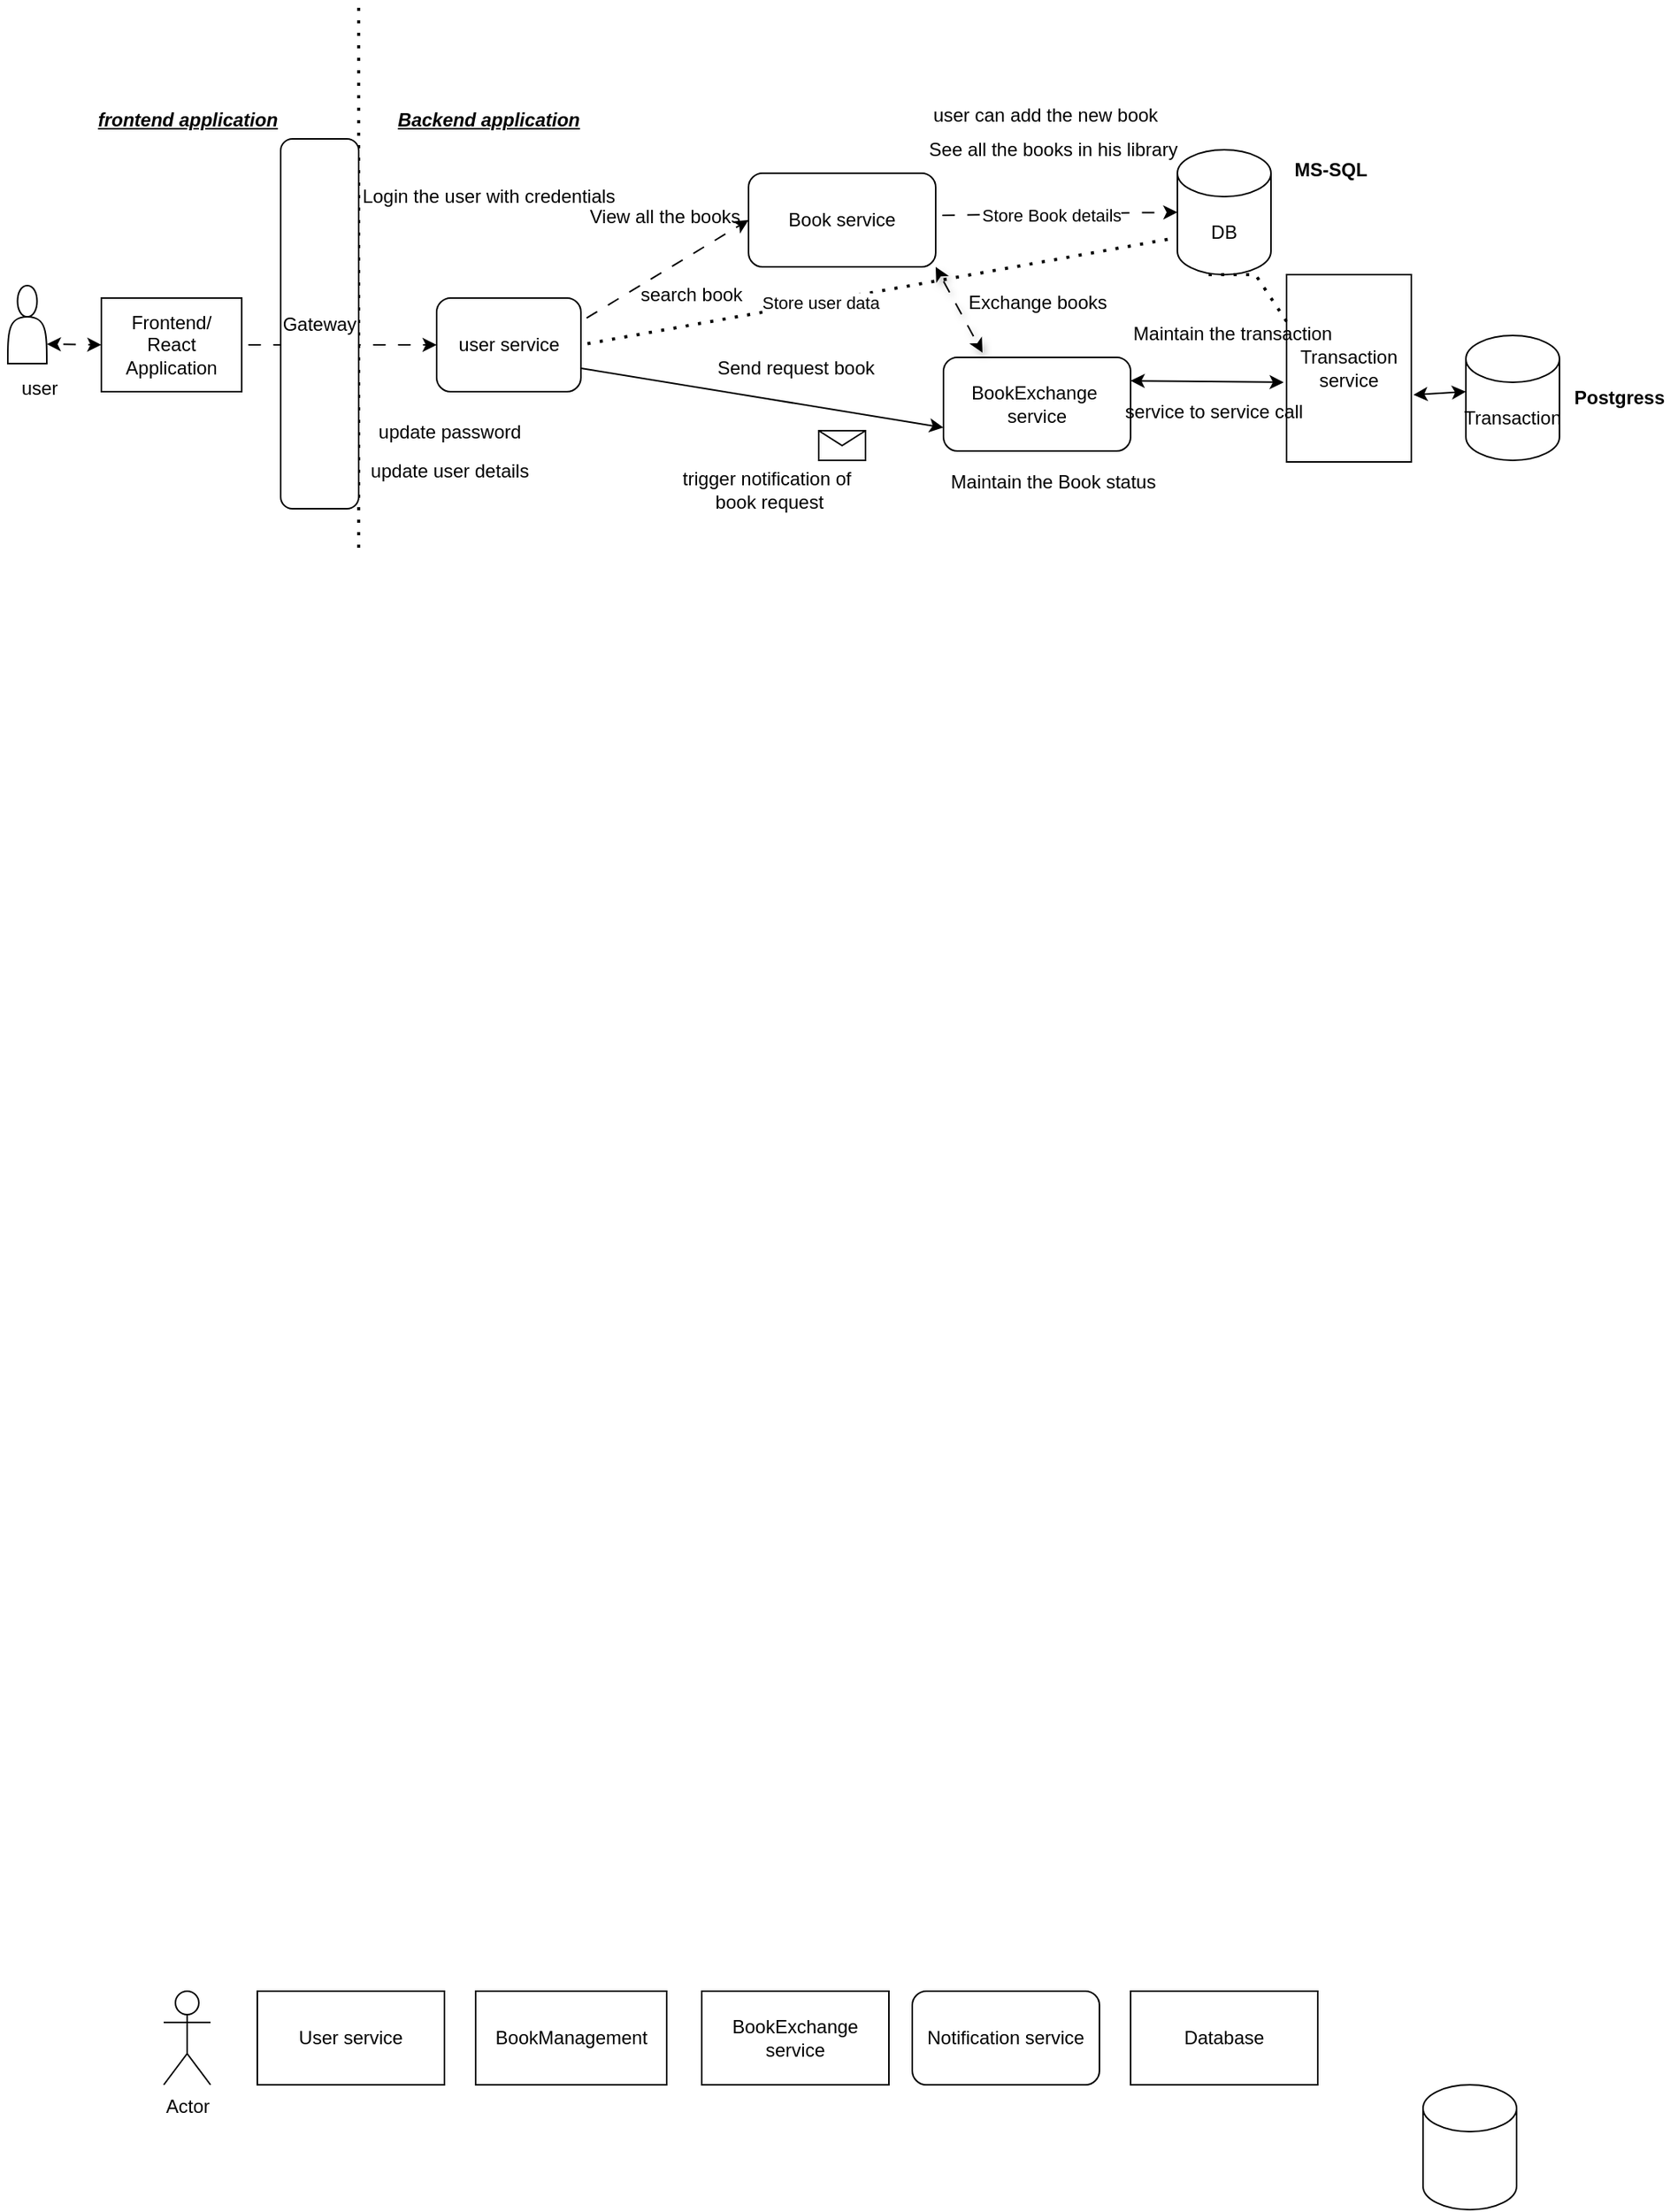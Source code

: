 <mxfile version="24.7.17">
  <diagram name="Page-1" id="rEYbkORdEYLB8KurJ4Nk">
    <mxGraphModel dx="1120" dy="532" grid="1" gridSize="25" guides="1" tooltips="1" connect="1" arrows="1" fold="1" page="1" pageScale="1" pageWidth="1920" pageHeight="1200" math="0" shadow="0">
      <root>
        <mxCell id="0" />
        <mxCell id="1" parent="0" />
        <mxCell id="TeL_nVByS-YfV5_v5V-p-9" value="user service" style="rounded=1;whiteSpace=wrap;html=1;" parent="1" vertex="1">
          <mxGeometry x="300" y="290" width="92.5" height="60" as="geometry" />
        </mxCell>
        <mxCell id="TeL_nVByS-YfV5_v5V-p-10" value="&lt;div&gt;Frontend/&lt;/div&gt;&lt;div&gt;React Application&lt;/div&gt;" style="rounded=0;whiteSpace=wrap;html=1;" parent="1" vertex="1">
          <mxGeometry x="85" y="290" width="90" height="60" as="geometry" />
        </mxCell>
        <mxCell id="TeL_nVByS-YfV5_v5V-p-11" value="" style="endArrow=classic;html=1;rounded=0;exitX=1;exitY=0.5;exitDx=0;exitDy=0;entryX=0;entryY=0.5;entryDx=0;entryDy=0;flowAnimation=1;" parent="1" source="TeL_nVByS-YfV5_v5V-p-10" target="TeL_nVByS-YfV5_v5V-p-9" edge="1">
          <mxGeometry width="50" height="50" relative="1" as="geometry">
            <mxPoint x="400" y="380" as="sourcePoint" />
            <mxPoint x="450" y="330" as="targetPoint" />
          </mxGeometry>
        </mxCell>
        <mxCell id="TeL_nVByS-YfV5_v5V-p-12" value="Login the user with credentials" style="text;html=1;align=center;verticalAlign=middle;resizable=0;points=[];autosize=1;strokeColor=none;fillColor=none;" parent="1" vertex="1">
          <mxGeometry x="238" y="210" width="190" height="30" as="geometry" />
        </mxCell>
        <mxCell id="TeL_nVByS-YfV5_v5V-p-13" value="Book service" style="rounded=1;whiteSpace=wrap;html=1;" parent="1" vertex="1">
          <mxGeometry x="500" y="210" width="120" height="60" as="geometry" />
        </mxCell>
        <mxCell id="TeL_nVByS-YfV5_v5V-p-14" value="" style="endArrow=classic;html=1;rounded=0;entryX=0;entryY=0.5;entryDx=0;entryDy=0;exitX=1;exitY=0.25;exitDx=0;exitDy=0;flowAnimation=1;" parent="1" source="TeL_nVByS-YfV5_v5V-p-9" target="TeL_nVByS-YfV5_v5V-p-13" edge="1">
          <mxGeometry width="50" height="50" relative="1" as="geometry">
            <mxPoint x="400" y="300" as="sourcePoint" />
            <mxPoint x="450" y="330" as="targetPoint" />
          </mxGeometry>
        </mxCell>
        <mxCell id="TeL_nVByS-YfV5_v5V-p-16" value="BookExchange&amp;nbsp; service" style="rounded=1;whiteSpace=wrap;html=1;" parent="1" vertex="1">
          <mxGeometry x="625" y="328" width="120" height="60" as="geometry" />
        </mxCell>
        <mxCell id="TeL_nVByS-YfV5_v5V-p-17" value="user can add the new book" style="text;html=1;align=center;verticalAlign=middle;resizable=0;points=[];autosize=1;strokeColor=none;fillColor=none;" parent="1" vertex="1">
          <mxGeometry x="605" y="158" width="170" height="30" as="geometry" />
        </mxCell>
        <mxCell id="TeL_nVByS-YfV5_v5V-p-18" value="See all the books in his library" style="text;html=1;align=center;verticalAlign=middle;resizable=0;points=[];autosize=1;strokeColor=none;fillColor=none;" parent="1" vertex="1">
          <mxGeometry x="605" y="180" width="180" height="30" as="geometry" />
        </mxCell>
        <mxCell id="TeL_nVByS-YfV5_v5V-p-19" value="" style="endArrow=classic;html=1;rounded=0;exitX=1;exitY=0.75;exitDx=0;exitDy=0;entryX=0;entryY=0.75;entryDx=0;entryDy=0;" parent="1" source="TeL_nVByS-YfV5_v5V-p-9" target="TeL_nVByS-YfV5_v5V-p-16" edge="1">
          <mxGeometry width="50" height="50" relative="1" as="geometry">
            <mxPoint x="400" y="380" as="sourcePoint" />
            <mxPoint x="450" y="330" as="targetPoint" />
          </mxGeometry>
        </mxCell>
        <mxCell id="TeL_nVByS-YfV5_v5V-p-20" value="Send request book" style="text;html=1;align=center;verticalAlign=middle;resizable=0;points=[];autosize=1;strokeColor=none;fillColor=none;" parent="1" vertex="1">
          <mxGeometry x="470" y="320" width="120" height="30" as="geometry" />
        </mxCell>
        <mxCell id="6qUD0XOd6owdWyFMQj5K-7" value="Actor" style="shape=umlActor;verticalLabelPosition=bottom;verticalAlign=top;html=1;outlineConnect=0;" parent="1" vertex="1">
          <mxGeometry x="125" y="1375" width="30" height="60" as="geometry" />
        </mxCell>
        <mxCell id="6qUD0XOd6owdWyFMQj5K-8" value="User service" style="rounded=0;whiteSpace=wrap;html=1;" parent="1" vertex="1">
          <mxGeometry x="185" y="1375" width="120" height="60" as="geometry" />
        </mxCell>
        <mxCell id="6qUD0XOd6owdWyFMQj5K-9" value="BookManagement" style="rounded=0;whiteSpace=wrap;html=1;" parent="1" vertex="1">
          <mxGeometry x="325" y="1375" width="122.5" height="60" as="geometry" />
        </mxCell>
        <mxCell id="6qUD0XOd6owdWyFMQj5K-10" value="BookExchange service" style="rounded=0;whiteSpace=wrap;html=1;" parent="1" vertex="1">
          <mxGeometry x="470" y="1375" width="120" height="60" as="geometry" />
        </mxCell>
        <mxCell id="6qUD0XOd6owdWyFMQj5K-11" value="" style="shape=cylinder3;whiteSpace=wrap;html=1;boundedLbl=1;backgroundOutline=1;size=15;" parent="1" vertex="1">
          <mxGeometry x="932.5" y="1435" width="60" height="80" as="geometry" />
        </mxCell>
        <mxCell id="6qUD0XOd6owdWyFMQj5K-12" value="Database" style="rounded=0;whiteSpace=wrap;html=1;" parent="1" vertex="1">
          <mxGeometry x="745" y="1375" width="120" height="60" as="geometry" />
        </mxCell>
        <mxCell id="6qUD0XOd6owdWyFMQj5K-13" value="Notification service" style="rounded=1;whiteSpace=wrap;html=1;" parent="1" vertex="1">
          <mxGeometry x="605" y="1375" width="120" height="60" as="geometry" />
        </mxCell>
        <mxCell id="6qUD0XOd6owdWyFMQj5K-20" value="update password" style="text;html=1;align=center;verticalAlign=middle;resizable=0;points=[];autosize=1;strokeColor=none;fillColor=none;" parent="1" vertex="1">
          <mxGeometry x="258" y="363" width="100" height="25" as="geometry" />
        </mxCell>
        <mxCell id="6qUD0XOd6owdWyFMQj5K-21" value="update user details" style="text;html=1;align=center;verticalAlign=middle;resizable=0;points=[];autosize=1;strokeColor=none;fillColor=none;" parent="1" vertex="1">
          <mxGeometry x="245.5" y="388" width="125" height="25" as="geometry" />
        </mxCell>
        <mxCell id="6qUD0XOd6owdWyFMQj5K-22" value="View all the books" style="text;html=1;align=center;verticalAlign=middle;resizable=0;points=[];autosize=1;strokeColor=none;fillColor=none;" parent="1" vertex="1">
          <mxGeometry x="383" y="225" width="125" height="25" as="geometry" />
        </mxCell>
        <mxCell id="6qUD0XOd6owdWyFMQj5K-24" value="" style="endArrow=classic;startArrow=classic;html=1;rounded=0;exitX=1;exitY=1;exitDx=0;exitDy=0;shadow=1;flowAnimation=1;" parent="1" source="TeL_nVByS-YfV5_v5V-p-13" edge="1">
          <mxGeometry width="50" height="50" relative="1" as="geometry">
            <mxPoint x="600" y="200" as="sourcePoint" />
            <mxPoint x="650" y="325" as="targetPoint" />
          </mxGeometry>
        </mxCell>
        <mxCell id="6qUD0XOd6owdWyFMQj5K-25" value="Exchange books" style="text;html=1;align=center;verticalAlign=middle;resizable=0;points=[];autosize=1;strokeColor=none;fillColor=none;" parent="1" vertex="1">
          <mxGeometry x="635" y="280" width="100" height="25" as="geometry" />
        </mxCell>
        <mxCell id="6qUD0XOd6owdWyFMQj5K-27" value="Transaction service" style="rounded=0;whiteSpace=wrap;html=1;" parent="1" vertex="1">
          <mxGeometry x="845" y="275" width="80" height="120" as="geometry" />
        </mxCell>
        <mxCell id="6qUD0XOd6owdWyFMQj5K-28" value="" style="endArrow=classic;startArrow=classic;html=1;rounded=0;entryX=-0.023;entryY=0.575;entryDx=0;entryDy=0;entryPerimeter=0;exitX=1;exitY=0.25;exitDx=0;exitDy=0;" parent="1" source="TeL_nVByS-YfV5_v5V-p-16" target="6qUD0XOd6owdWyFMQj5K-27" edge="1">
          <mxGeometry width="50" height="50" relative="1" as="geometry">
            <mxPoint x="775" y="250" as="sourcePoint" />
            <mxPoint x="825" y="200" as="targetPoint" />
          </mxGeometry>
        </mxCell>
        <mxCell id="6qUD0XOd6owdWyFMQj5K-29" value="Maintain the transaction" style="text;html=1;align=center;verticalAlign=middle;resizable=0;points=[];autosize=1;strokeColor=none;fillColor=none;" parent="1" vertex="1">
          <mxGeometry x="735" y="300" width="150" height="25" as="geometry" />
        </mxCell>
        <mxCell id="6qUD0XOd6owdWyFMQj5K-30" value="DB" style="shape=cylinder3;whiteSpace=wrap;html=1;boundedLbl=1;backgroundOutline=1;size=15;" parent="1" vertex="1">
          <mxGeometry x="775" y="195" width="60" height="80" as="geometry" />
        </mxCell>
        <mxCell id="6qUD0XOd6owdWyFMQj5K-31" value="Maintain the Book status" style="text;html=1;align=center;verticalAlign=middle;resizable=0;points=[];autosize=1;strokeColor=none;fillColor=none;" parent="1" vertex="1">
          <mxGeometry x="620" y="395" width="150" height="25" as="geometry" />
        </mxCell>
        <mxCell id="6qUD0XOd6owdWyFMQj5K-32" value="" style="shape=actor;whiteSpace=wrap;html=1;" parent="1" vertex="1">
          <mxGeometry x="25" y="282" width="25" height="50" as="geometry" />
        </mxCell>
        <mxCell id="6qUD0XOd6owdWyFMQj5K-34" value="" style="endArrow=classic;startArrow=classic;html=1;rounded=0;exitX=1;exitY=0.75;exitDx=0;exitDy=0;entryX=0;entryY=0.5;entryDx=0;entryDy=0;flowAnimation=1;" parent="1" source="6qUD0XOd6owdWyFMQj5K-32" target="TeL_nVByS-YfV5_v5V-p-10" edge="1">
          <mxGeometry width="50" height="50" relative="1" as="geometry">
            <mxPoint x="475" y="450" as="sourcePoint" />
            <mxPoint x="525" y="400" as="targetPoint" />
          </mxGeometry>
        </mxCell>
        <mxCell id="6qUD0XOd6owdWyFMQj5K-35" value="" style="endArrow=classic;html=1;rounded=0;entryX=0;entryY=0.5;entryDx=0;entryDy=0;entryPerimeter=0;flowAnimation=1;" parent="1" target="6qUD0XOd6owdWyFMQj5K-30" edge="1">
          <mxGeometry relative="1" as="geometry">
            <mxPoint x="620" y="237" as="sourcePoint" />
            <mxPoint x="720" y="237" as="targetPoint" />
          </mxGeometry>
        </mxCell>
        <mxCell id="6qUD0XOd6owdWyFMQj5K-36" value="Label" style="edgeLabel;resizable=0;html=1;;align=center;verticalAlign=middle;" parent="6qUD0XOd6owdWyFMQj5K-35" connectable="0" vertex="1">
          <mxGeometry relative="1" as="geometry" />
        </mxCell>
        <mxCell id="6qUD0XOd6owdWyFMQj5K-37" value="Store Book details" style="edgeLabel;html=1;align=center;verticalAlign=middle;resizable=0;points=[];" parent="6qUD0XOd6owdWyFMQj5K-35" vertex="1" connectable="0">
          <mxGeometry x="-0.045" y="-1" relative="1" as="geometry">
            <mxPoint as="offset" />
          </mxGeometry>
        </mxCell>
        <mxCell id="6qUD0XOd6owdWyFMQj5K-38" value="" style="endArrow=none;dashed=1;html=1;dashPattern=1 3;strokeWidth=2;rounded=0;exitX=1;exitY=0.5;exitDx=0;exitDy=0;entryX=0;entryY=0;entryDx=0;entryDy=56.25;entryPerimeter=0;flowAnimation=1;" parent="1" source="TeL_nVByS-YfV5_v5V-p-9" target="6qUD0XOd6owdWyFMQj5K-30" edge="1">
          <mxGeometry width="50" height="50" relative="1" as="geometry">
            <mxPoint x="475" y="450" as="sourcePoint" />
            <mxPoint x="525" y="400" as="targetPoint" />
          </mxGeometry>
        </mxCell>
        <mxCell id="6qUD0XOd6owdWyFMQj5K-39" value="Store user data" style="edgeLabel;html=1;align=center;verticalAlign=middle;resizable=0;points=[];" parent="6qUD0XOd6owdWyFMQj5K-38" vertex="1" connectable="0">
          <mxGeometry x="-0.197" relative="1" as="geometry">
            <mxPoint as="offset" />
          </mxGeometry>
        </mxCell>
        <mxCell id="6qUD0XOd6owdWyFMQj5K-40" value="user" style="text;html=1;align=center;verticalAlign=middle;resizable=0;points=[];autosize=1;strokeColor=none;fillColor=none;" parent="1" vertex="1">
          <mxGeometry x="20" y="335" width="50" height="25" as="geometry" />
        </mxCell>
        <mxCell id="6qUD0XOd6owdWyFMQj5K-41" value="" style="shape=message;html=1;html=1;outlineConnect=0;labelPosition=center;verticalLabelPosition=bottom;align=center;verticalAlign=top;" parent="1" vertex="1">
          <mxGeometry x="545" y="375" width="30" height="19" as="geometry" />
        </mxCell>
        <mxCell id="6qUD0XOd6owdWyFMQj5K-42" value="trigger notification of&amp;nbsp;&lt;div&gt;book request&lt;/div&gt;" style="text;html=1;align=center;verticalAlign=middle;resizable=0;points=[];autosize=1;strokeColor=none;fillColor=none;" parent="1" vertex="1">
          <mxGeometry x="450" y="388" width="125" height="50" as="geometry" />
        </mxCell>
        <mxCell id="6qUD0XOd6owdWyFMQj5K-44" value="" style="endArrow=none;dashed=1;html=1;dashPattern=1 3;strokeWidth=2;rounded=0;exitX=0;exitY=0.25;exitDx=0;exitDy=0;" parent="1" source="6qUD0XOd6owdWyFMQj5K-27" edge="1">
          <mxGeometry width="50" height="50" relative="1" as="geometry">
            <mxPoint x="745" y="325" as="sourcePoint" />
            <mxPoint x="795" y="275" as="targetPoint" />
            <Array as="points">
              <mxPoint x="825" y="275" />
            </Array>
          </mxGeometry>
        </mxCell>
        <mxCell id="6qUD0XOd6owdWyFMQj5K-45" value="search book" style="text;html=1;align=center;verticalAlign=middle;resizable=0;points=[];autosize=1;strokeColor=none;fillColor=none;" parent="1" vertex="1">
          <mxGeometry x="425" y="275" width="75" height="25" as="geometry" />
        </mxCell>
        <mxCell id="jHHomd0fIngqP4cCEKjF-1" value="" style="endArrow=none;dashed=1;html=1;dashPattern=1 3;strokeWidth=2;rounded=0;" parent="1" edge="1">
          <mxGeometry width="50" height="50" relative="1" as="geometry">
            <mxPoint x="250" y="450" as="sourcePoint" />
            <mxPoint x="250" y="100" as="targetPoint" />
          </mxGeometry>
        </mxCell>
        <mxCell id="jHHomd0fIngqP4cCEKjF-2" value="&lt;b&gt;&lt;i&gt;&lt;u&gt;Backend application&lt;/u&gt;&lt;/i&gt;&lt;/b&gt;" style="text;html=1;align=center;verticalAlign=middle;resizable=0;points=[];autosize=1;strokeColor=none;fillColor=none;" parent="1" vertex="1">
          <mxGeometry x="258" y="163" width="150" height="25" as="geometry" />
        </mxCell>
        <mxCell id="jHHomd0fIngqP4cCEKjF-3" value="&lt;b&gt;&lt;i&gt;&lt;u&gt;frontend application&lt;/u&gt;&lt;/i&gt;&lt;/b&gt;" style="text;html=1;align=center;verticalAlign=middle;resizable=0;points=[];autosize=1;strokeColor=none;fillColor=none;" parent="1" vertex="1">
          <mxGeometry x="77.5" y="163" width="125" height="25" as="geometry" />
        </mxCell>
        <mxCell id="CtKB608qfVKdUCWG5-JO-1" value="Transaction" style="shape=cylinder3;whiteSpace=wrap;html=1;boundedLbl=1;backgroundOutline=1;size=15;" vertex="1" parent="1">
          <mxGeometry x="960" y="314" width="60" height="80" as="geometry" />
        </mxCell>
        <mxCell id="CtKB608qfVKdUCWG5-JO-3" value="" style="endArrow=classic;startArrow=classic;html=1;rounded=0;exitX=1.017;exitY=0.642;exitDx=0;exitDy=0;exitPerimeter=0;" edge="1" parent="1" source="6qUD0XOd6owdWyFMQj5K-27">
          <mxGeometry width="50" height="50" relative="1" as="geometry">
            <mxPoint x="910" y="400" as="sourcePoint" />
            <mxPoint x="960" y="350" as="targetPoint" />
          </mxGeometry>
        </mxCell>
        <mxCell id="CtKB608qfVKdUCWG5-JO-4" value="&lt;b&gt;Postgress&lt;/b&gt;" style="text;html=1;align=center;verticalAlign=middle;resizable=0;points=[];autosize=1;strokeColor=none;fillColor=none;" vertex="1" parent="1">
          <mxGeometry x="1020" y="341.5" width="75" height="25" as="geometry" />
        </mxCell>
        <mxCell id="CtKB608qfVKdUCWG5-JO-5" value="&lt;b&gt;MS-SQL&lt;/b&gt;" style="text;html=1;align=center;verticalAlign=middle;resizable=0;points=[];autosize=1;strokeColor=none;fillColor=none;" vertex="1" parent="1">
          <mxGeometry x="835" y="195" width="75" height="25" as="geometry" />
        </mxCell>
        <mxCell id="CtKB608qfVKdUCWG5-JO-6" value="Gateway" style="rounded=1;whiteSpace=wrap;html=1;" vertex="1" parent="1">
          <mxGeometry x="200" y="188" width="50" height="237" as="geometry" />
        </mxCell>
        <mxCell id="CtKB608qfVKdUCWG5-JO-7" value="service to service call" style="text;html=1;align=center;verticalAlign=middle;resizable=0;points=[];autosize=1;strokeColor=none;fillColor=none;" vertex="1" parent="1">
          <mxGeometry x="735" y="350" width="125" height="25" as="geometry" />
        </mxCell>
      </root>
    </mxGraphModel>
  </diagram>
</mxfile>
